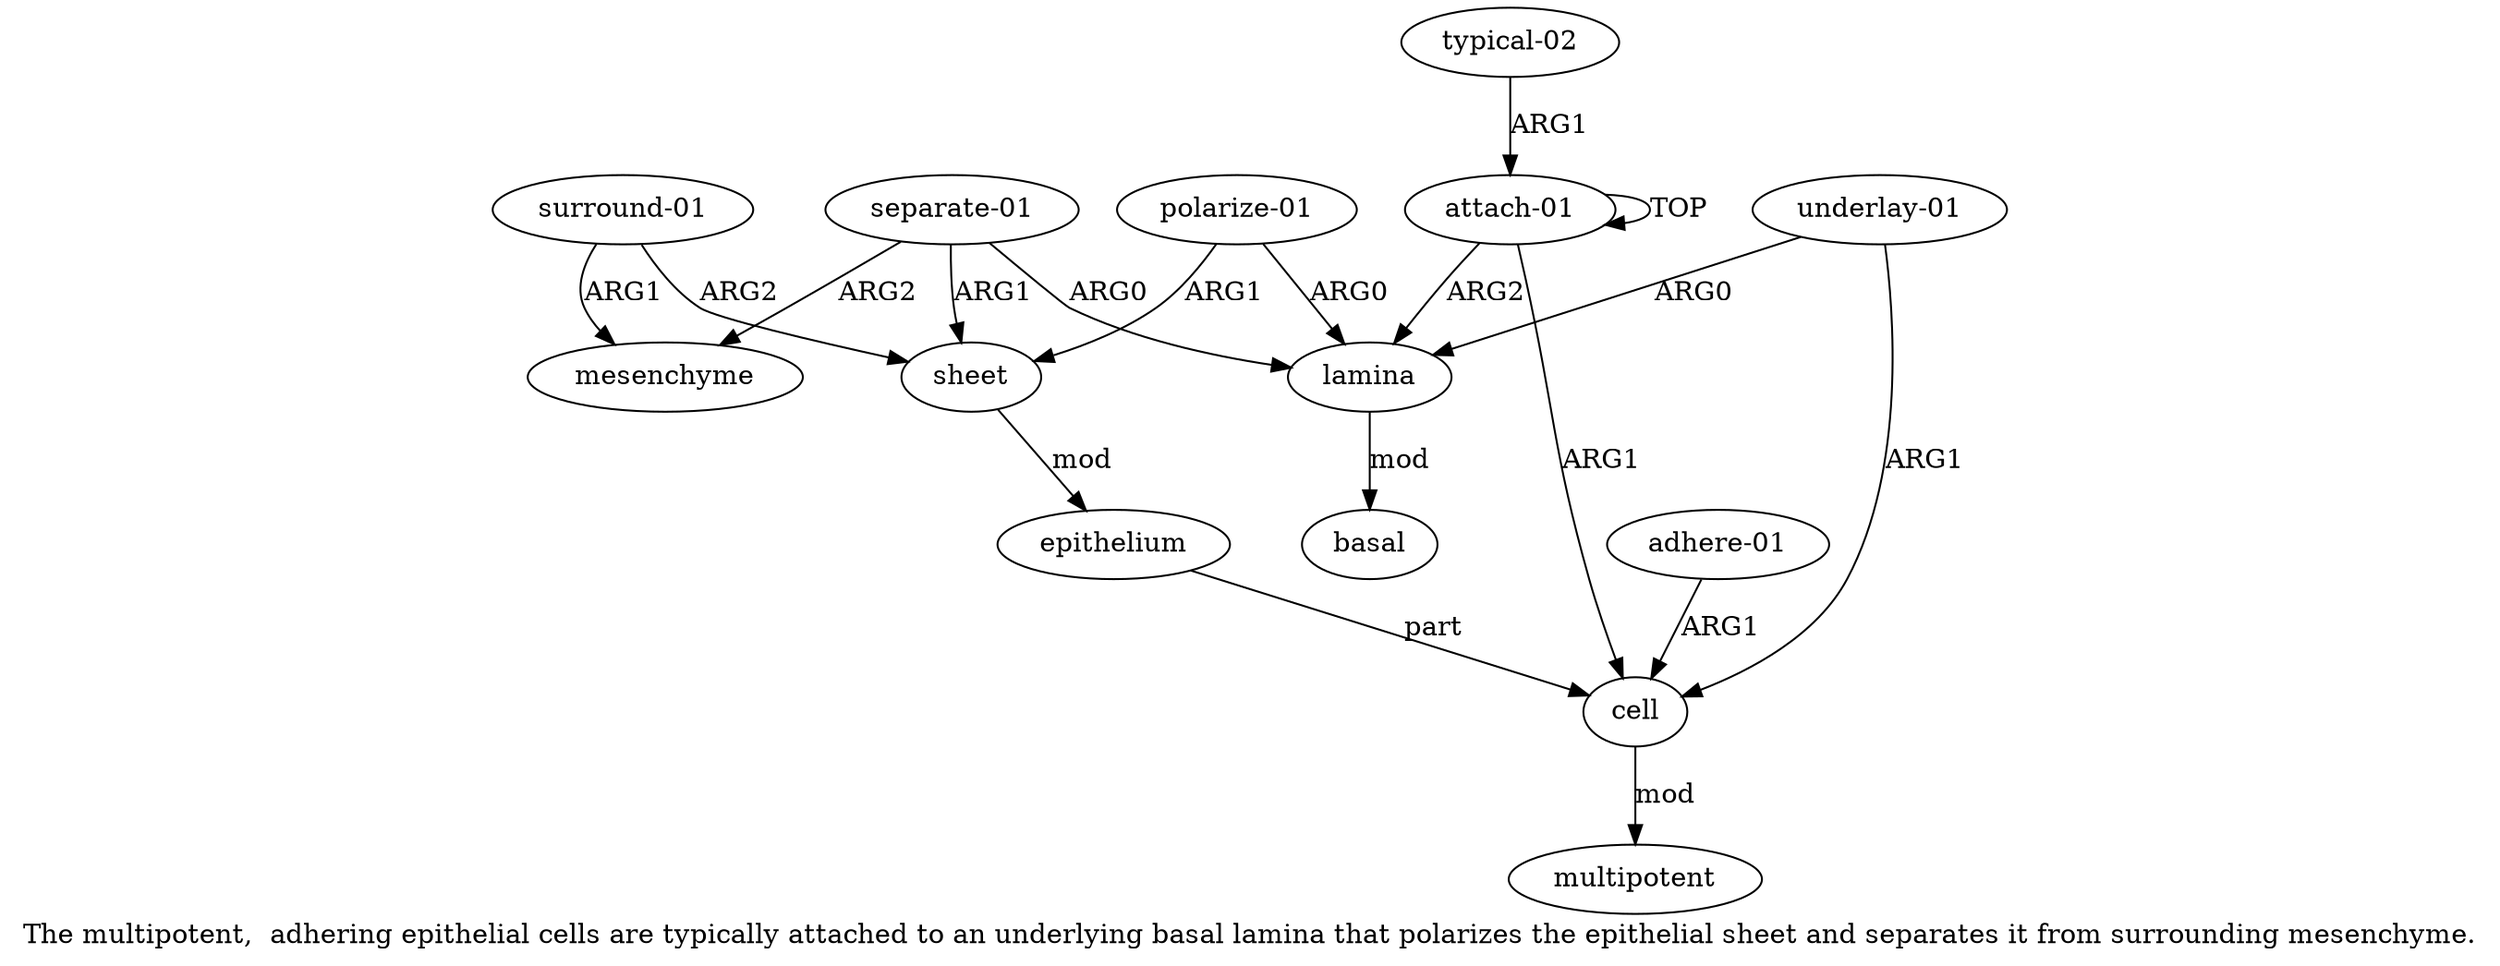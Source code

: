 digraph  {
	graph [label="The multipotent,  adhering epithelial cells are typically attached to an underlying basal lamina that polarizes the epithelial sheet \
and separates it from surrounding mesenchyme."];
	node [label="\N"];
	a11	 [color=black,
		gold_ind=11,
		gold_label=mesenchyme,
		label=mesenchyme,
		test_ind=11,
		test_label=mesenchyme];
	a10	 [color=black,
		gold_ind=10,
		gold_label="separate-01",
		label="separate-01",
		test_ind=10,
		test_label="separate-01"];
	a10 -> a11 [key=0,
	color=black,
	gold_label=ARG2,
	label=ARG2,
	test_label=ARG2];
a5 [color=black,
	gold_ind=5,
	gold_label=lamina,
	label=lamina,
	test_ind=5,
	test_label=lamina];
a10 -> a5 [key=0,
color=black,
gold_label=ARG0,
label=ARG0,
test_label=ARG0];
a9 [color=black,
gold_ind=9,
gold_label=sheet,
label=sheet,
test_ind=9,
test_label=sheet];
a10 -> a9 [key=0,
color=black,
gold_label=ARG1,
label=ARG1,
test_label=ARG1];
a13 [color=black,
gold_ind=13,
gold_label="typical-02",
label="typical-02",
test_ind=13,
test_label="typical-02"];
a0 [color=black,
gold_ind=0,
gold_label="attach-01",
label="attach-01",
test_ind=0,
test_label="attach-01"];
a13 -> a0 [key=0,
color=black,
gold_label=ARG1,
label=ARG1,
test_label=ARG1];
a12 [color=black,
gold_ind=12,
gold_label="surround-01",
label="surround-01",
test_ind=12,
test_label="surround-01"];
a12 -> a11 [key=0,
color=black,
gold_label=ARG1,
label=ARG1,
test_label=ARG1];
a12 -> a9 [key=0,
color=black,
gold_label=ARG2,
label=ARG2,
test_label=ARG2];
a1 [color=black,
gold_ind=1,
gold_label=cell,
label=cell,
test_ind=1,
test_label=cell];
a3 [color=black,
gold_ind=3,
gold_label=multipotent,
label=multipotent,
test_ind=3,
test_label=multipotent];
a1 -> a3 [key=0,
color=black,
gold_label=mod,
label=mod,
test_label=mod];
a0 -> a1 [key=0,
color=black,
gold_label=ARG1,
label=ARG1,
test_label=ARG1];
a0 -> a0 [key=0,
color=black,
gold_label=TOP,
label=TOP,
test_label=TOP];
a0 -> a5 [key=0,
color=black,
gold_label=ARG2,
label=ARG2,
test_label=ARG2];
a2 [color=black,
gold_ind=2,
gold_label=epithelium,
label=epithelium,
test_ind=2,
test_label=epithelium];
a2 -> a1 [key=0,
color=black,
gold_label=part,
label=part,
test_label=part];
a7 [color=black,
gold_ind=7,
gold_label=basal,
label=basal,
test_ind=7,
test_label=basal];
a5 -> a7 [key=0,
color=black,
gold_label=mod,
label=mod,
test_label=mod];
a4 [color=black,
gold_ind=4,
gold_label="adhere-01",
label="adhere-01",
test_ind=4,
test_label="adhere-01"];
a4 -> a1 [key=0,
color=black,
gold_label=ARG1,
label=ARG1,
test_label=ARG1];
a6 [color=black,
gold_ind=6,
gold_label="underlay-01",
label="underlay-01",
test_ind=6,
test_label="underlay-01"];
a6 -> a1 [key=0,
color=black,
gold_label=ARG1,
label=ARG1,
test_label=ARG1];
a6 -> a5 [key=0,
color=black,
gold_label=ARG0,
label=ARG0,
test_label=ARG0];
a9 -> a2 [key=0,
color=black,
gold_label=mod,
label=mod,
test_label=mod];
a8 [color=black,
gold_ind=8,
gold_label="polarize-01",
label="polarize-01",
test_ind=8,
test_label="polarize-01"];
a8 -> a5 [key=0,
color=black,
gold_label=ARG0,
label=ARG0,
test_label=ARG0];
a8 -> a9 [key=0,
color=black,
gold_label=ARG1,
label=ARG1,
test_label=ARG1];
}
